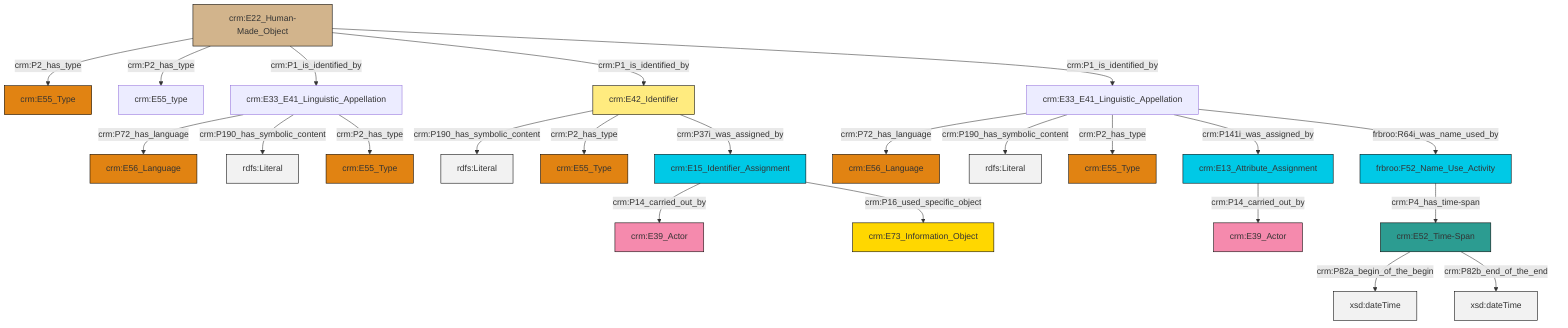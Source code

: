 graph TD
classDef Literal fill:#f2f2f2,stroke:#000000;
classDef CRM_Entity fill:#FFFFFF,stroke:#000000;
classDef Temporal_Entity fill:#00C9E6, stroke:#000000;
classDef Type fill:#E18312, stroke:#000000;
classDef Time-Span fill:#2C9C91, stroke:#000000;
classDef Appellation fill:#FFEB7F, stroke:#000000;
classDef Place fill:#008836, stroke:#000000;
classDef Persistent_Item fill:#B266B2, stroke:#000000;
classDef Conceptual_Object fill:#FFD700, stroke:#000000;
classDef Physical_Thing fill:#D2B48C, stroke:#000000;
classDef Actor fill:#f58aad, stroke:#000000;
classDef PC_Classes fill:#4ce600, stroke:#000000;
classDef Multi fill:#cccccc,stroke:#000000;

0["crm:E22_Human-Made_Object"]:::Physical_Thing -->|crm:P2_has_type| 1["crm:E55_Type"]:::Type
2["crm:E33_E41_Linguistic_Appellation"]:::Default -->|crm:P72_has_language| 3["crm:E56_Language"]:::Type
4["crm:E33_E41_Linguistic_Appellation"]:::Default -->|crm:P72_has_language| 5["crm:E56_Language"]:::Type
0["crm:E22_Human-Made_Object"]:::Physical_Thing -->|crm:P2_has_type| 6["crm:E55_type"]:::Default
10["frbroo:F52_Name_Use_Activity"]:::Temporal_Entity -->|crm:P4_has_time-span| 11["crm:E52_Time-Span"]:::Time-Span
0["crm:E22_Human-Made_Object"]:::Physical_Thing -->|crm:P1_is_identified_by| 2["crm:E33_E41_Linguistic_Appellation"]:::Default
12["crm:E15_Identifier_Assignment"]:::Temporal_Entity -->|crm:P14_carried_out_by| 13["crm:E39_Actor"]:::Actor
16["crm:E42_Identifier"]:::Appellation -->|crm:P190_has_symbolic_content| 17[rdfs:Literal]:::Literal
11["crm:E52_Time-Span"]:::Time-Span -->|crm:P82a_begin_of_the_begin| 22[xsd:dateTime]:::Literal
16["crm:E42_Identifier"]:::Appellation -->|crm:P2_has_type| 23["crm:E55_Type"]:::Type
12["crm:E15_Identifier_Assignment"]:::Temporal_Entity -->|crm:P16_used_specific_object| 25["crm:E73_Information_Object"]:::Conceptual_Object
11["crm:E52_Time-Span"]:::Time-Span -->|crm:P82b_end_of_the_end| 27[xsd:dateTime]:::Literal
4["crm:E33_E41_Linguistic_Appellation"]:::Default -->|crm:P190_has_symbolic_content| 28[rdfs:Literal]:::Literal
2["crm:E33_E41_Linguistic_Appellation"]:::Default -->|crm:P190_has_symbolic_content| 31[rdfs:Literal]:::Literal
4["crm:E33_E41_Linguistic_Appellation"]:::Default -->|crm:P2_has_type| 8["crm:E55_Type"]:::Type
0["crm:E22_Human-Made_Object"]:::Physical_Thing -->|crm:P1_is_identified_by| 16["crm:E42_Identifier"]:::Appellation
19["crm:E13_Attribute_Assignment"]:::Temporal_Entity -->|crm:P14_carried_out_by| 34["crm:E39_Actor"]:::Actor
2["crm:E33_E41_Linguistic_Appellation"]:::Default -->|crm:P2_has_type| 32["crm:E55_Type"]:::Type
16["crm:E42_Identifier"]:::Appellation -->|crm:P37i_was_assigned_by| 12["crm:E15_Identifier_Assignment"]:::Temporal_Entity
0["crm:E22_Human-Made_Object"]:::Physical_Thing -->|crm:P1_is_identified_by| 4["crm:E33_E41_Linguistic_Appellation"]:::Default
4["crm:E33_E41_Linguistic_Appellation"]:::Default -->|crm:P141i_was_assigned_by| 19["crm:E13_Attribute_Assignment"]:::Temporal_Entity
4["crm:E33_E41_Linguistic_Appellation"]:::Default -->|frbroo:R64i_was_name_used_by| 10["frbroo:F52_Name_Use_Activity"]:::Temporal_Entity